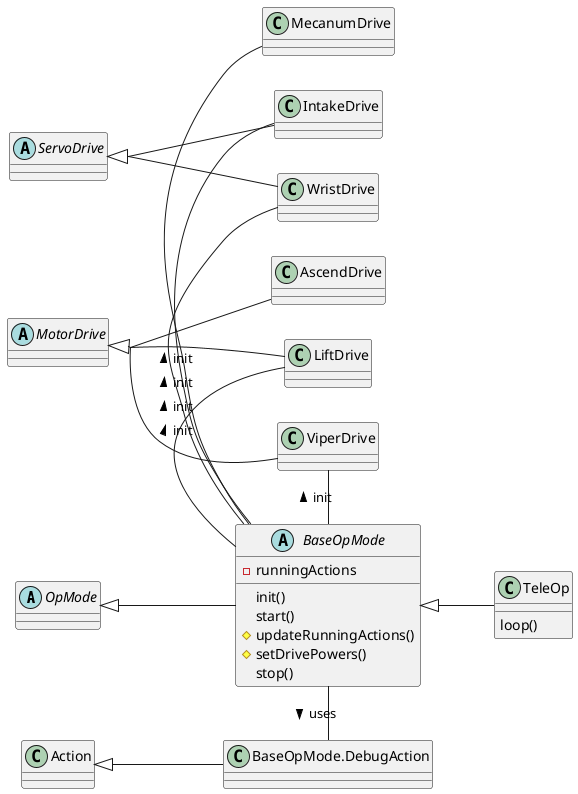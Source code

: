 @startuml
'https://plantuml.com/class-diagram
'left to right direction
skinparam groupInheritance 2

abstract class OpMode
abstract class BaseOpMode {
  -runningActions
  init()
  start()
  #updateRunningActions()
  #setDrivePowers()
  stop()
}
class TeleOp {
  loop()
}

together {
    left to right direction
    abstract class MotorDrive
    class ViperDrive
    class LiftDrive
    class AscendDrive
}

together {
    abstract class ServoDrive
    class WristDrive
    class IntakeDrive
}

together {
    class MecanumDrive
}

set separator none
class BaseOpMode.DebugAction

OpMode <|-- BaseOpMode
BaseOpMode <|-- TeleOp
Action <|-- BaseOpMode.DebugAction
BaseOpMode - BaseOpMode.DebugAction : uses >

MotorDrive <|-- ViperDrive
MotorDrive <|-- LiftDrive
MotorDrive <|-- AscendDrive

BaseOpMode - ViperDrive : init >
BaseOpMode - LiftDrive : init >

ServoDrive <|-- WristDrive
ServoDrive <|-- IntakeDrive

BaseOpMode - WristDrive : init >
BaseOpMode - IntakeDrive : init >

BaseOpMode - MecanumDrive : init >
@enduml